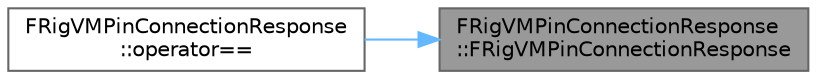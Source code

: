 digraph "FRigVMPinConnectionResponse::FRigVMPinConnectionResponse"
{
 // INTERACTIVE_SVG=YES
 // LATEX_PDF_SIZE
  bgcolor="transparent";
  edge [fontname=Helvetica,fontsize=10,labelfontname=Helvetica,labelfontsize=10];
  node [fontname=Helvetica,fontsize=10,shape=box,height=0.2,width=0.4];
  rankdir="RL";
  Node1 [id="Node000001",label="FRigVMPinConnectionResponse\l::FRigVMPinConnectionResponse",height=0.2,width=0.4,color="gray40", fillcolor="grey60", style="filled", fontcolor="black",tooltip=" "];
  Node1 -> Node2 [id="edge1_Node000001_Node000002",dir="back",color="steelblue1",style="solid",tooltip=" "];
  Node2 [id="Node000002",label="FRigVMPinConnectionResponse\l::operator==",height=0.2,width=0.4,color="grey40", fillcolor="white", style="filled",URL="$d9/d0d/structFRigVMPinConnectionResponse.html#acebf979417da320dfc096a887a88c028",tooltip=" "];
}
